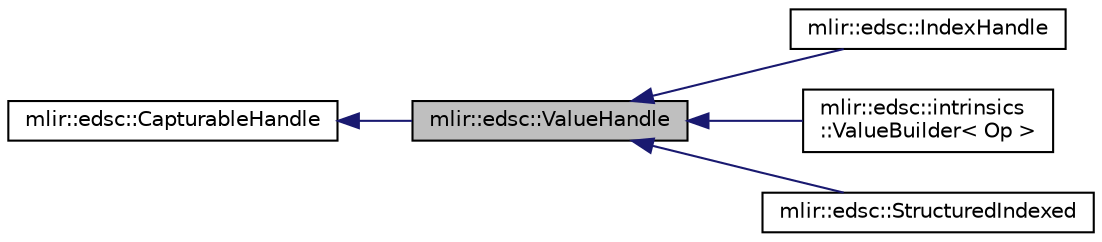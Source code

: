 digraph "mlir::edsc::ValueHandle"
{
  bgcolor="transparent";
  edge [fontname="Helvetica",fontsize="10",labelfontname="Helvetica",labelfontsize="10"];
  node [fontname="Helvetica",fontsize="10",shape=record];
  rankdir="LR";
  Node0 [label="mlir::edsc::ValueHandle",height=0.2,width=0.4,color="black", fillcolor="grey75", style="filled", fontcolor="black"];
  Node1 -> Node0 [dir="back",color="midnightblue",fontsize="10",style="solid",fontname="Helvetica"];
  Node1 [label="mlir::edsc::CapturableHandle",height=0.2,width=0.4,color="black",URL="$classmlir_1_1edsc_1_1CapturableHandle.html",tooltip="Base class for ValueHandle, OperationHandle and BlockHandle. "];
  Node0 -> Node2 [dir="back",color="midnightblue",fontsize="10",style="solid",fontname="Helvetica"];
  Node2 [label="mlir::edsc::IndexHandle",height=0.2,width=0.4,color="black",URL="$structmlir_1_1edsc_1_1IndexHandle.html",tooltip="An IndexHandle is a simple wrapper around a ValueHandle. "];
  Node0 -> Node3 [dir="back",color="midnightblue",fontsize="10",style="solid",fontname="Helvetica"];
  Node3 [label="mlir::edsc::intrinsics\l::ValueBuilder\< Op \>",height=0.2,width=0.4,color="black",URL="$structmlir_1_1edsc_1_1intrinsics_1_1ValueBuilder.html",tooltip="Helper variadic abstraction to allow extending to any MLIR op without boilerplate or Tablegen..."];
  Node0 -> Node4 [dir="back",color="midnightblue",fontsize="10",style="solid",fontname="Helvetica"];
  Node4 [label="mlir::edsc::StructuredIndexed",height=0.2,width=0.4,color="black",URL="$structmlir_1_1edsc_1_1StructuredIndexed.html",tooltip="A StructuredIndexed represents an indexable quantity that is either: "];
}
